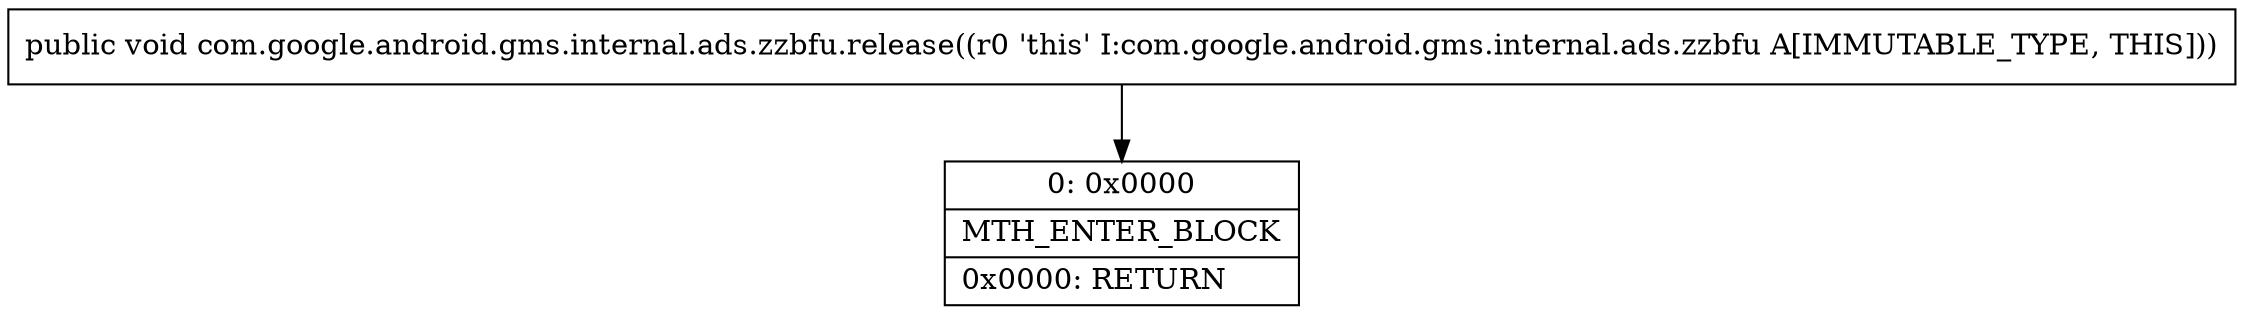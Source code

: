 digraph "CFG forcom.google.android.gms.internal.ads.zzbfu.release()V" {
Node_0 [shape=record,label="{0\:\ 0x0000|MTH_ENTER_BLOCK\l|0x0000: RETURN   \l}"];
MethodNode[shape=record,label="{public void com.google.android.gms.internal.ads.zzbfu.release((r0 'this' I:com.google.android.gms.internal.ads.zzbfu A[IMMUTABLE_TYPE, THIS])) }"];
MethodNode -> Node_0;
}

